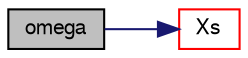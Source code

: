 digraph "omega"
{
  bgcolor="transparent";
  edge [fontname="FreeSans",fontsize="10",labelfontname="FreeSans",labelfontsize="10"];
  node [fontname="FreeSans",fontsize="10",shape=record];
  rankdir="LR";
  Node737 [label="omega",height=0.2,width=0.4,color="black", fillcolor="grey75", style="filled", fontcolor="black"];
  Node737 -> Node738 [color="midnightblue",fontsize="10",style="solid",fontname="FreeSans"];
  Node738 [label="Xs",height=0.2,width=0.4,color="red",URL="$a29842.html#af828aa5fb045a8cc4f2cc7fe0b7921d8",tooltip="Return the surface molar fractions. "];
}

